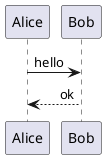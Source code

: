 {
  "sha1": "5s8fm49y8vvg4gai0f2h8ukiqltqo91",
  "insertion": {
    "when": "2024-05-30T20:48:20.794Z",
    "user": "plantuml@gmail.com"
  }
}
@startuml
skinparam SequenceMessageAlign direction
Alice -> Bob : hello
return ok
@enduml

